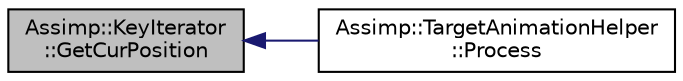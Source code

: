 digraph "Assimp::KeyIterator::GetCurPosition"
{
  edge [fontname="Helvetica",fontsize="10",labelfontname="Helvetica",labelfontsize="10"];
  node [fontname="Helvetica",fontsize="10",shape=record];
  rankdir="LR";
  Node1 [label="Assimp::KeyIterator\l::GetCurPosition",height=0.2,width=0.4,color="black", fillcolor="grey75", style="filled", fontcolor="black"];
  Node1 -> Node2 [dir="back",color="midnightblue",fontsize="10",style="solid",fontname="Helvetica"];
  Node2 [label="Assimp::TargetAnimationHelper\l::Process",height=0.2,width=0.4,color="black", fillcolor="white", style="filled",URL="$class_assimp_1_1_target_animation_helper.html#a49bed0b2415d5202dbab4f597e2c95d3"];
}
